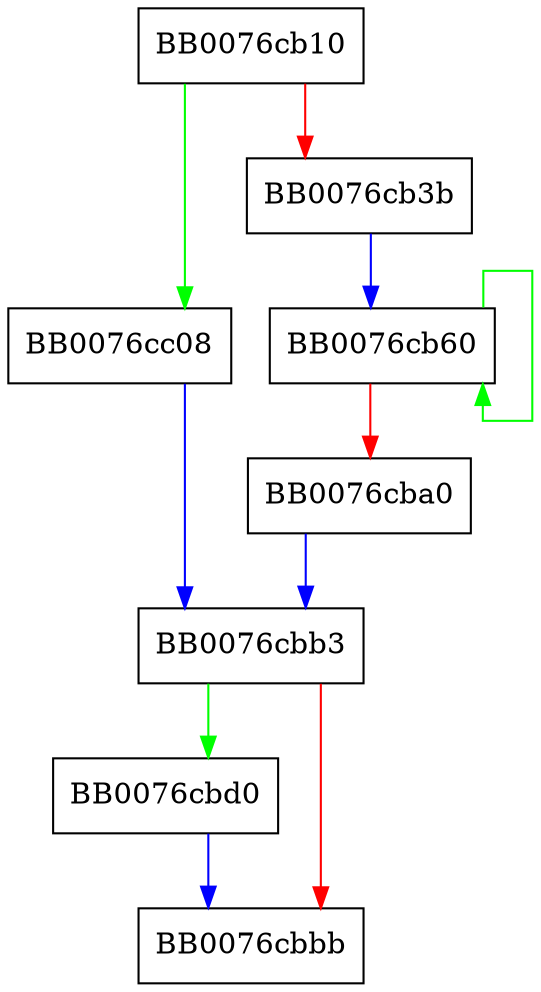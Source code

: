 digraph rc2_cbc_cipher {
  node [shape="box"];
  graph [splines=ortho];
  BB0076cb10 -> BB0076cc08 [color="green"];
  BB0076cb10 -> BB0076cb3b [color="red"];
  BB0076cb3b -> BB0076cb60 [color="blue"];
  BB0076cb60 -> BB0076cb60 [color="green"];
  BB0076cb60 -> BB0076cba0 [color="red"];
  BB0076cba0 -> BB0076cbb3 [color="blue"];
  BB0076cbb3 -> BB0076cbd0 [color="green"];
  BB0076cbb3 -> BB0076cbbb [color="red"];
  BB0076cbd0 -> BB0076cbbb [color="blue"];
  BB0076cc08 -> BB0076cbb3 [color="blue"];
}